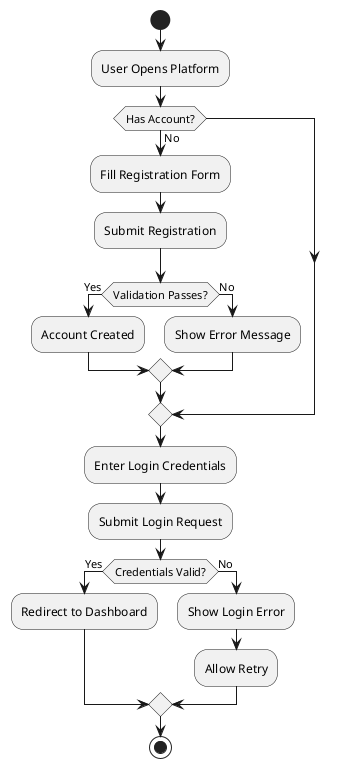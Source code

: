 @startuml
start
:User Opens Platform;
if (Has Account?) then (No)
    :Fill Registration Form;
    :Submit Registration;
    if (Validation Passes?) then (Yes)
        :Account Created;
    else (No)
        :Show Error Message;
    endif
endif
:Enter Login Credentials;
:Submit Login Request;
if (Credentials Valid?) then (Yes)
    :Redirect to Dashboard;
else (No)
    :Show Login Error;
    :Allow Retry;
endif
stop
@enduml
